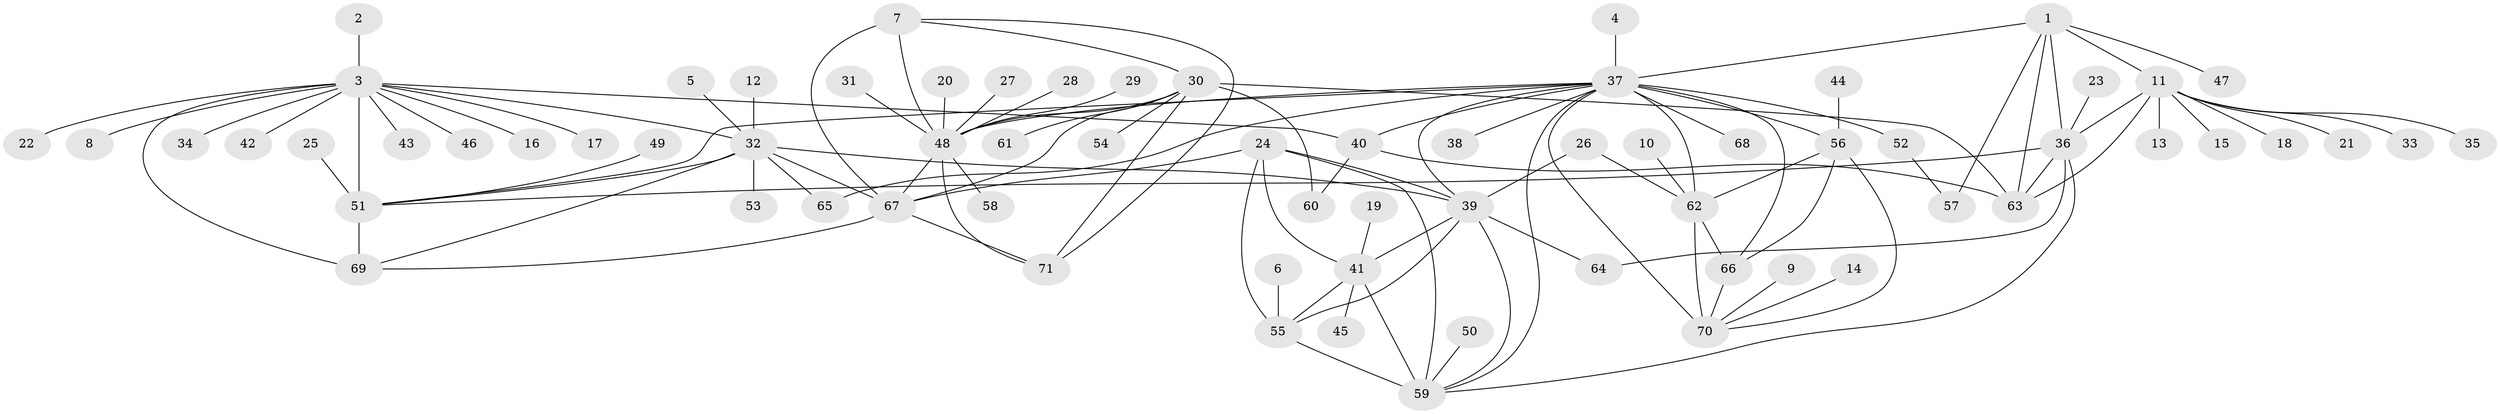 // original degree distribution, {15: 0.0070921985815602835, 6: 0.028368794326241134, 12: 0.02127659574468085, 7: 0.028368794326241134, 8: 0.04964539007092199, 9: 0.04964539007092199, 10: 0.0425531914893617, 19: 0.0070921985815602835, 11: 0.0070921985815602835, 14: 0.0070921985815602835, 1: 0.574468085106383, 4: 0.02127659574468085, 2: 0.14893617021276595, 5: 0.0070921985815602835}
// Generated by graph-tools (version 1.1) at 2025/02/03/09/25 03:02:47]
// undirected, 71 vertices, 109 edges
graph export_dot {
graph [start="1"]
  node [color=gray90,style=filled];
  1;
  2;
  3;
  4;
  5;
  6;
  7;
  8;
  9;
  10;
  11;
  12;
  13;
  14;
  15;
  16;
  17;
  18;
  19;
  20;
  21;
  22;
  23;
  24;
  25;
  26;
  27;
  28;
  29;
  30;
  31;
  32;
  33;
  34;
  35;
  36;
  37;
  38;
  39;
  40;
  41;
  42;
  43;
  44;
  45;
  46;
  47;
  48;
  49;
  50;
  51;
  52;
  53;
  54;
  55;
  56;
  57;
  58;
  59;
  60;
  61;
  62;
  63;
  64;
  65;
  66;
  67;
  68;
  69;
  70;
  71;
  1 -- 11 [weight=6.0];
  1 -- 36 [weight=3.0];
  1 -- 37 [weight=1.0];
  1 -- 47 [weight=1.0];
  1 -- 57 [weight=1.0];
  1 -- 63 [weight=3.0];
  2 -- 3 [weight=1.0];
  3 -- 8 [weight=1.0];
  3 -- 16 [weight=1.0];
  3 -- 17 [weight=1.0];
  3 -- 22 [weight=1.0];
  3 -- 32 [weight=3.0];
  3 -- 34 [weight=1.0];
  3 -- 40 [weight=2.0];
  3 -- 42 [weight=1.0];
  3 -- 43 [weight=1.0];
  3 -- 46 [weight=1.0];
  3 -- 51 [weight=6.0];
  3 -- 69 [weight=3.0];
  4 -- 37 [weight=1.0];
  5 -- 32 [weight=1.0];
  6 -- 55 [weight=1.0];
  7 -- 30 [weight=2.0];
  7 -- 48 [weight=2.0];
  7 -- 67 [weight=4.0];
  7 -- 71 [weight=2.0];
  9 -- 70 [weight=1.0];
  10 -- 62 [weight=1.0];
  11 -- 13 [weight=1.0];
  11 -- 15 [weight=1.0];
  11 -- 18 [weight=1.0];
  11 -- 21 [weight=1.0];
  11 -- 33 [weight=1.0];
  11 -- 35 [weight=1.0];
  11 -- 36 [weight=2.0];
  11 -- 63 [weight=2.0];
  12 -- 32 [weight=1.0];
  14 -- 70 [weight=1.0];
  19 -- 41 [weight=1.0];
  20 -- 48 [weight=1.0];
  23 -- 36 [weight=1.0];
  24 -- 39 [weight=1.0];
  24 -- 41 [weight=1.0];
  24 -- 55 [weight=2.0];
  24 -- 59 [weight=2.0];
  24 -- 67 [weight=1.0];
  25 -- 51 [weight=1.0];
  26 -- 39 [weight=1.0];
  26 -- 62 [weight=1.0];
  27 -- 48 [weight=1.0];
  28 -- 48 [weight=1.0];
  29 -- 48 [weight=1.0];
  30 -- 48 [weight=1.0];
  30 -- 54 [weight=1.0];
  30 -- 60 [weight=1.0];
  30 -- 61 [weight=1.0];
  30 -- 63 [weight=1.0];
  30 -- 67 [weight=2.0];
  30 -- 71 [weight=1.0];
  31 -- 48 [weight=1.0];
  32 -- 39 [weight=1.0];
  32 -- 51 [weight=2.0];
  32 -- 53 [weight=1.0];
  32 -- 65 [weight=1.0];
  32 -- 67 [weight=1.0];
  32 -- 69 [weight=1.0];
  36 -- 51 [weight=1.0];
  36 -- 59 [weight=1.0];
  36 -- 63 [weight=1.0];
  36 -- 64 [weight=1.0];
  37 -- 38 [weight=1.0];
  37 -- 39 [weight=1.0];
  37 -- 40 [weight=1.0];
  37 -- 48 [weight=1.0];
  37 -- 51 [weight=1.0];
  37 -- 52 [weight=1.0];
  37 -- 56 [weight=1.0];
  37 -- 59 [weight=1.0];
  37 -- 62 [weight=3.0];
  37 -- 65 [weight=1.0];
  37 -- 66 [weight=1.0];
  37 -- 68 [weight=1.0];
  37 -- 70 [weight=1.0];
  39 -- 41 [weight=1.0];
  39 -- 55 [weight=2.0];
  39 -- 59 [weight=2.0];
  39 -- 64 [weight=2.0];
  40 -- 60 [weight=1.0];
  40 -- 63 [weight=1.0];
  41 -- 45 [weight=1.0];
  41 -- 55 [weight=2.0];
  41 -- 59 [weight=2.0];
  44 -- 56 [weight=1.0];
  48 -- 58 [weight=1.0];
  48 -- 67 [weight=2.0];
  48 -- 71 [weight=1.0];
  49 -- 51 [weight=1.0];
  50 -- 59 [weight=1.0];
  51 -- 69 [weight=2.0];
  52 -- 57 [weight=1.0];
  55 -- 59 [weight=4.0];
  56 -- 62 [weight=3.0];
  56 -- 66 [weight=1.0];
  56 -- 70 [weight=1.0];
  62 -- 66 [weight=3.0];
  62 -- 70 [weight=3.0];
  66 -- 70 [weight=1.0];
  67 -- 69 [weight=2.0];
  67 -- 71 [weight=2.0];
}
